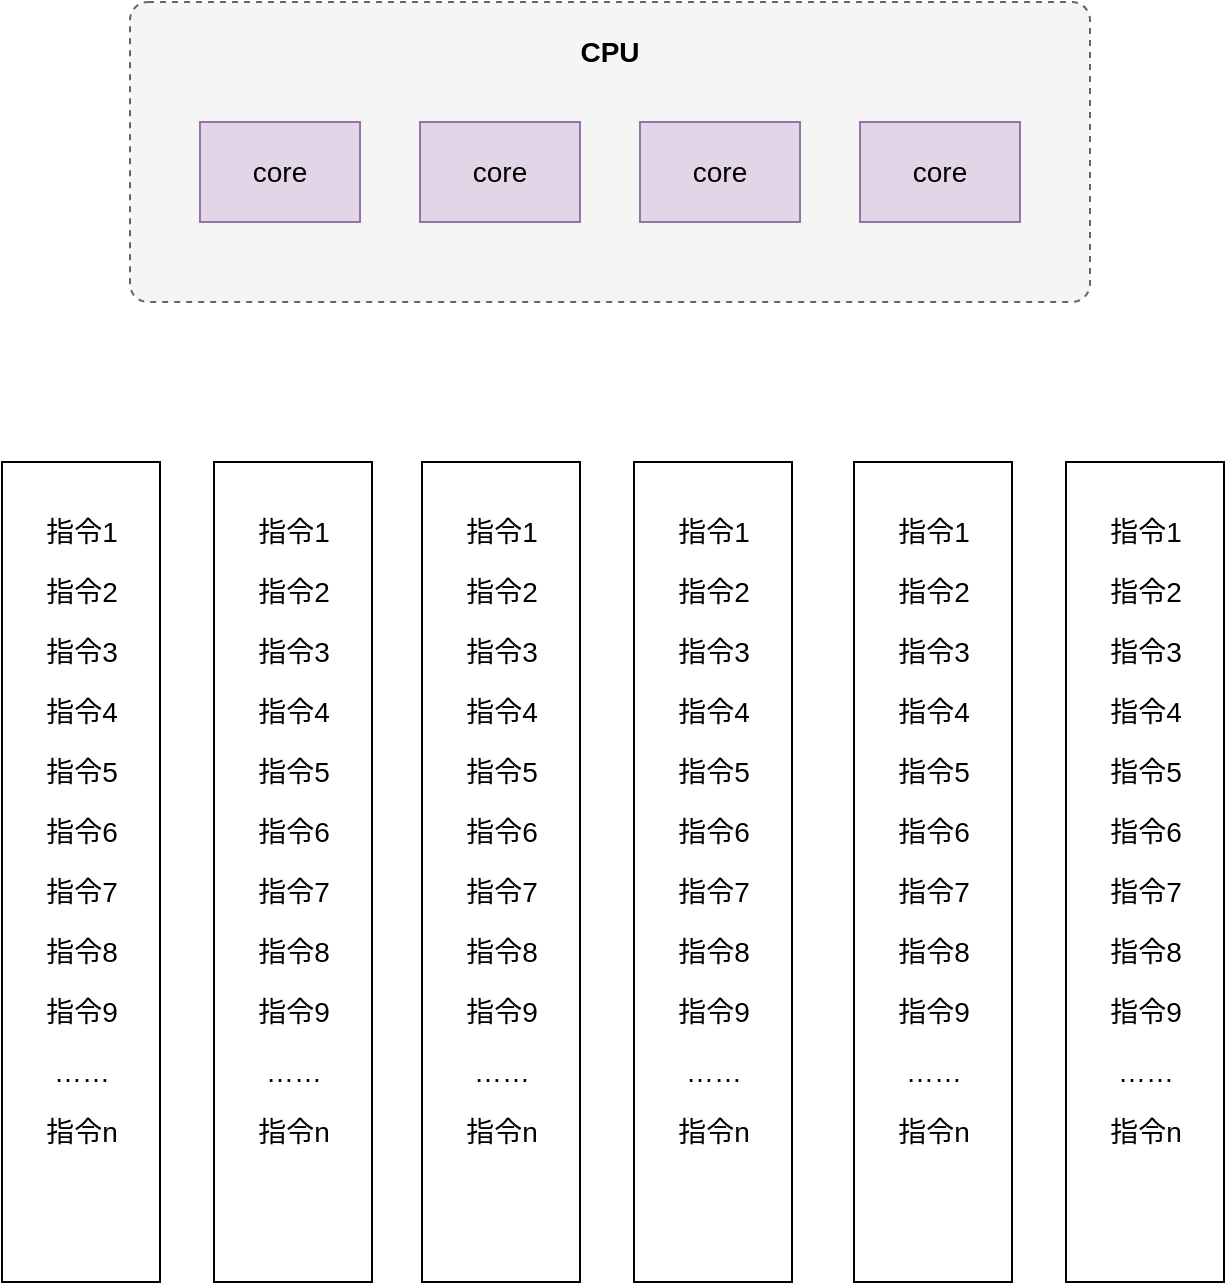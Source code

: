 <mxfile version="20.1.3" type="github">
  <diagram id="yHg9e6FnaKHltq3A6-f5" name="第 1 页">
    <mxGraphModel dx="1305" dy="781" grid="1" gridSize="10" guides="1" tooltips="1" connect="1" arrows="1" fold="1" page="1" pageScale="1" pageWidth="827" pageHeight="1169" math="0" shadow="0">
      <root>
        <mxCell id="0" />
        <mxCell id="1" parent="0" />
        <mxCell id="qmxdAk4o4CNsmubfr80v-1" value="" style="rounded=1;whiteSpace=wrap;html=1;dashed=1;arcSize=6;fillColor=#f5f5f5;fontColor=#333333;strokeColor=#666666;" vertex="1" parent="1">
          <mxGeometry x="174" y="100" width="480" height="150" as="geometry" />
        </mxCell>
        <mxCell id="qmxdAk4o4CNsmubfr80v-2" value="&lt;font style=&quot;font-size: 14px;&quot;&gt;core&lt;/font&gt;" style="rounded=0;whiteSpace=wrap;html=1;fillColor=#e1d5e7;strokeColor=#9673a6;" vertex="1" parent="1">
          <mxGeometry x="209" y="160" width="80" height="50" as="geometry" />
        </mxCell>
        <mxCell id="qmxdAk4o4CNsmubfr80v-3" value="&lt;font style=&quot;font-size: 14px;&quot;&gt;core&lt;/font&gt;" style="rounded=0;whiteSpace=wrap;html=1;fillColor=#e1d5e7;strokeColor=#9673a6;" vertex="1" parent="1">
          <mxGeometry x="319" y="160" width="80" height="50" as="geometry" />
        </mxCell>
        <mxCell id="qmxdAk4o4CNsmubfr80v-4" value="&lt;font style=&quot;font-size: 14px;&quot;&gt;core&lt;/font&gt;" style="rounded=0;whiteSpace=wrap;html=1;fillColor=#e1d5e7;strokeColor=#9673a6;" vertex="1" parent="1">
          <mxGeometry x="429" y="160" width="80" height="50" as="geometry" />
        </mxCell>
        <mxCell id="qmxdAk4o4CNsmubfr80v-5" value="&lt;font style=&quot;font-size: 14px;&quot;&gt;core&lt;/font&gt;" style="rounded=0;whiteSpace=wrap;html=1;fillColor=#e1d5e7;strokeColor=#9673a6;" vertex="1" parent="1">
          <mxGeometry x="539" y="160" width="80" height="50" as="geometry" />
        </mxCell>
        <mxCell id="qmxdAk4o4CNsmubfr80v-6" value="CPU" style="text;html=1;strokeColor=none;fillColor=none;align=center;verticalAlign=middle;whiteSpace=wrap;rounded=0;fontSize=14;fontStyle=1" vertex="1" parent="1">
          <mxGeometry x="384" y="110" width="60" height="30" as="geometry" />
        </mxCell>
        <mxCell id="qmxdAk4o4CNsmubfr80v-7" value="" style="rounded=0;whiteSpace=wrap;html=1;fontSize=14;" vertex="1" parent="1">
          <mxGeometry x="110" y="330" width="79" height="410" as="geometry" />
        </mxCell>
        <mxCell id="qmxdAk4o4CNsmubfr80v-8" value="指令1" style="text;html=1;strokeColor=none;fillColor=none;align=center;verticalAlign=middle;whiteSpace=wrap;rounded=0;fontSize=14;" vertex="1" parent="1">
          <mxGeometry x="119.5" y="350" width="60" height="30" as="geometry" />
        </mxCell>
        <mxCell id="qmxdAk4o4CNsmubfr80v-9" value="指令2" style="text;html=1;strokeColor=none;fillColor=none;align=center;verticalAlign=middle;whiteSpace=wrap;rounded=0;fontSize=14;" vertex="1" parent="1">
          <mxGeometry x="119.5" y="380" width="60" height="30" as="geometry" />
        </mxCell>
        <mxCell id="qmxdAk4o4CNsmubfr80v-10" value="指令3" style="text;html=1;strokeColor=none;fillColor=none;align=center;verticalAlign=middle;whiteSpace=wrap;rounded=0;fontSize=14;" vertex="1" parent="1">
          <mxGeometry x="119.5" y="410" width="60" height="30" as="geometry" />
        </mxCell>
        <mxCell id="qmxdAk4o4CNsmubfr80v-11" value="指令4" style="text;html=1;strokeColor=none;fillColor=none;align=center;verticalAlign=middle;whiteSpace=wrap;rounded=0;fontSize=14;" vertex="1" parent="1">
          <mxGeometry x="119.5" y="440" width="60" height="30" as="geometry" />
        </mxCell>
        <mxCell id="qmxdAk4o4CNsmubfr80v-12" value="指令5" style="text;html=1;strokeColor=none;fillColor=none;align=center;verticalAlign=middle;whiteSpace=wrap;rounded=0;fontSize=14;" vertex="1" parent="1">
          <mxGeometry x="119.5" y="470" width="60" height="30" as="geometry" />
        </mxCell>
        <mxCell id="qmxdAk4o4CNsmubfr80v-13" value="指令6" style="text;html=1;strokeColor=none;fillColor=none;align=center;verticalAlign=middle;whiteSpace=wrap;rounded=0;fontSize=14;" vertex="1" parent="1">
          <mxGeometry x="119.5" y="500" width="60" height="30" as="geometry" />
        </mxCell>
        <mxCell id="qmxdAk4o4CNsmubfr80v-14" value="指令7" style="text;html=1;strokeColor=none;fillColor=none;align=center;verticalAlign=middle;whiteSpace=wrap;rounded=0;fontSize=14;" vertex="1" parent="1">
          <mxGeometry x="119.5" y="530" width="60" height="30" as="geometry" />
        </mxCell>
        <mxCell id="qmxdAk4o4CNsmubfr80v-15" value="指令8" style="text;html=1;strokeColor=none;fillColor=none;align=center;verticalAlign=middle;whiteSpace=wrap;rounded=0;fontSize=14;" vertex="1" parent="1">
          <mxGeometry x="119.5" y="560" width="60" height="30" as="geometry" />
        </mxCell>
        <mxCell id="qmxdAk4o4CNsmubfr80v-16" value="指令9" style="text;html=1;strokeColor=none;fillColor=none;align=center;verticalAlign=middle;whiteSpace=wrap;rounded=0;fontSize=14;" vertex="1" parent="1">
          <mxGeometry x="119.5" y="590" width="60" height="30" as="geometry" />
        </mxCell>
        <mxCell id="qmxdAk4o4CNsmubfr80v-17" value="……" style="text;html=1;strokeColor=none;fillColor=none;align=center;verticalAlign=middle;whiteSpace=wrap;rounded=0;fontSize=14;" vertex="1" parent="1">
          <mxGeometry x="119.5" y="620" width="60" height="30" as="geometry" />
        </mxCell>
        <mxCell id="qmxdAk4o4CNsmubfr80v-18" value="指令n" style="text;html=1;strokeColor=none;fillColor=none;align=center;verticalAlign=middle;whiteSpace=wrap;rounded=0;fontSize=14;" vertex="1" parent="1">
          <mxGeometry x="119.5" y="650" width="60" height="30" as="geometry" />
        </mxCell>
        <mxCell id="qmxdAk4o4CNsmubfr80v-19" value="" style="rounded=0;whiteSpace=wrap;html=1;fontSize=14;" vertex="1" parent="1">
          <mxGeometry x="216" y="330" width="79" height="410" as="geometry" />
        </mxCell>
        <mxCell id="qmxdAk4o4CNsmubfr80v-20" value="指令1" style="text;html=1;strokeColor=none;fillColor=none;align=center;verticalAlign=middle;whiteSpace=wrap;rounded=0;fontSize=14;" vertex="1" parent="1">
          <mxGeometry x="225.5" y="350" width="60" height="30" as="geometry" />
        </mxCell>
        <mxCell id="qmxdAk4o4CNsmubfr80v-21" value="指令2" style="text;html=1;strokeColor=none;fillColor=none;align=center;verticalAlign=middle;whiteSpace=wrap;rounded=0;fontSize=14;" vertex="1" parent="1">
          <mxGeometry x="225.5" y="380" width="60" height="30" as="geometry" />
        </mxCell>
        <mxCell id="qmxdAk4o4CNsmubfr80v-22" value="指令3" style="text;html=1;strokeColor=none;fillColor=none;align=center;verticalAlign=middle;whiteSpace=wrap;rounded=0;fontSize=14;" vertex="1" parent="1">
          <mxGeometry x="225.5" y="410" width="60" height="30" as="geometry" />
        </mxCell>
        <mxCell id="qmxdAk4o4CNsmubfr80v-23" value="指令4" style="text;html=1;strokeColor=none;fillColor=none;align=center;verticalAlign=middle;whiteSpace=wrap;rounded=0;fontSize=14;" vertex="1" parent="1">
          <mxGeometry x="225.5" y="440" width="60" height="30" as="geometry" />
        </mxCell>
        <mxCell id="qmxdAk4o4CNsmubfr80v-24" value="指令5" style="text;html=1;strokeColor=none;fillColor=none;align=center;verticalAlign=middle;whiteSpace=wrap;rounded=0;fontSize=14;" vertex="1" parent="1">
          <mxGeometry x="225.5" y="470" width="60" height="30" as="geometry" />
        </mxCell>
        <mxCell id="qmxdAk4o4CNsmubfr80v-25" value="指令6" style="text;html=1;strokeColor=none;fillColor=none;align=center;verticalAlign=middle;whiteSpace=wrap;rounded=0;fontSize=14;" vertex="1" parent="1">
          <mxGeometry x="225.5" y="500" width="60" height="30" as="geometry" />
        </mxCell>
        <mxCell id="qmxdAk4o4CNsmubfr80v-26" value="指令7" style="text;html=1;strokeColor=none;fillColor=none;align=center;verticalAlign=middle;whiteSpace=wrap;rounded=0;fontSize=14;" vertex="1" parent="1">
          <mxGeometry x="225.5" y="530" width="60" height="30" as="geometry" />
        </mxCell>
        <mxCell id="qmxdAk4o4CNsmubfr80v-27" value="指令8" style="text;html=1;strokeColor=none;fillColor=none;align=center;verticalAlign=middle;whiteSpace=wrap;rounded=0;fontSize=14;" vertex="1" parent="1">
          <mxGeometry x="225.5" y="560" width="60" height="30" as="geometry" />
        </mxCell>
        <mxCell id="qmxdAk4o4CNsmubfr80v-28" value="指令9" style="text;html=1;strokeColor=none;fillColor=none;align=center;verticalAlign=middle;whiteSpace=wrap;rounded=0;fontSize=14;" vertex="1" parent="1">
          <mxGeometry x="225.5" y="590" width="60" height="30" as="geometry" />
        </mxCell>
        <mxCell id="qmxdAk4o4CNsmubfr80v-29" value="……" style="text;html=1;strokeColor=none;fillColor=none;align=center;verticalAlign=middle;whiteSpace=wrap;rounded=0;fontSize=14;" vertex="1" parent="1">
          <mxGeometry x="225.5" y="620" width="60" height="30" as="geometry" />
        </mxCell>
        <mxCell id="qmxdAk4o4CNsmubfr80v-30" value="指令n" style="text;html=1;strokeColor=none;fillColor=none;align=center;verticalAlign=middle;whiteSpace=wrap;rounded=0;fontSize=14;" vertex="1" parent="1">
          <mxGeometry x="225.5" y="650" width="60" height="30" as="geometry" />
        </mxCell>
        <mxCell id="qmxdAk4o4CNsmubfr80v-31" value="" style="rounded=0;whiteSpace=wrap;html=1;fontSize=14;" vertex="1" parent="1">
          <mxGeometry x="320" y="330" width="79" height="410" as="geometry" />
        </mxCell>
        <mxCell id="qmxdAk4o4CNsmubfr80v-32" value="指令1" style="text;html=1;strokeColor=none;fillColor=none;align=center;verticalAlign=middle;whiteSpace=wrap;rounded=0;fontSize=14;" vertex="1" parent="1">
          <mxGeometry x="329.5" y="350" width="60" height="30" as="geometry" />
        </mxCell>
        <mxCell id="qmxdAk4o4CNsmubfr80v-33" value="指令2" style="text;html=1;strokeColor=none;fillColor=none;align=center;verticalAlign=middle;whiteSpace=wrap;rounded=0;fontSize=14;" vertex="1" parent="1">
          <mxGeometry x="329.5" y="380" width="60" height="30" as="geometry" />
        </mxCell>
        <mxCell id="qmxdAk4o4CNsmubfr80v-34" value="指令3" style="text;html=1;strokeColor=none;fillColor=none;align=center;verticalAlign=middle;whiteSpace=wrap;rounded=0;fontSize=14;" vertex="1" parent="1">
          <mxGeometry x="329.5" y="410" width="60" height="30" as="geometry" />
        </mxCell>
        <mxCell id="qmxdAk4o4CNsmubfr80v-35" value="指令4" style="text;html=1;strokeColor=none;fillColor=none;align=center;verticalAlign=middle;whiteSpace=wrap;rounded=0;fontSize=14;" vertex="1" parent="1">
          <mxGeometry x="329.5" y="440" width="60" height="30" as="geometry" />
        </mxCell>
        <mxCell id="qmxdAk4o4CNsmubfr80v-36" value="指令5" style="text;html=1;strokeColor=none;fillColor=none;align=center;verticalAlign=middle;whiteSpace=wrap;rounded=0;fontSize=14;" vertex="1" parent="1">
          <mxGeometry x="329.5" y="470" width="60" height="30" as="geometry" />
        </mxCell>
        <mxCell id="qmxdAk4o4CNsmubfr80v-37" value="指令6" style="text;html=1;strokeColor=none;fillColor=none;align=center;verticalAlign=middle;whiteSpace=wrap;rounded=0;fontSize=14;" vertex="1" parent="1">
          <mxGeometry x="329.5" y="500" width="60" height="30" as="geometry" />
        </mxCell>
        <mxCell id="qmxdAk4o4CNsmubfr80v-38" value="指令7" style="text;html=1;strokeColor=none;fillColor=none;align=center;verticalAlign=middle;whiteSpace=wrap;rounded=0;fontSize=14;" vertex="1" parent="1">
          <mxGeometry x="329.5" y="530" width="60" height="30" as="geometry" />
        </mxCell>
        <mxCell id="qmxdAk4o4CNsmubfr80v-39" value="指令8" style="text;html=1;strokeColor=none;fillColor=none;align=center;verticalAlign=middle;whiteSpace=wrap;rounded=0;fontSize=14;" vertex="1" parent="1">
          <mxGeometry x="329.5" y="560" width="60" height="30" as="geometry" />
        </mxCell>
        <mxCell id="qmxdAk4o4CNsmubfr80v-40" value="指令9" style="text;html=1;strokeColor=none;fillColor=none;align=center;verticalAlign=middle;whiteSpace=wrap;rounded=0;fontSize=14;" vertex="1" parent="1">
          <mxGeometry x="329.5" y="590" width="60" height="30" as="geometry" />
        </mxCell>
        <mxCell id="qmxdAk4o4CNsmubfr80v-41" value="……" style="text;html=1;strokeColor=none;fillColor=none;align=center;verticalAlign=middle;whiteSpace=wrap;rounded=0;fontSize=14;" vertex="1" parent="1">
          <mxGeometry x="329.5" y="620" width="60" height="30" as="geometry" />
        </mxCell>
        <mxCell id="qmxdAk4o4CNsmubfr80v-42" value="指令n" style="text;html=1;strokeColor=none;fillColor=none;align=center;verticalAlign=middle;whiteSpace=wrap;rounded=0;fontSize=14;" vertex="1" parent="1">
          <mxGeometry x="329.5" y="650" width="60" height="30" as="geometry" />
        </mxCell>
        <mxCell id="qmxdAk4o4CNsmubfr80v-43" value="" style="rounded=0;whiteSpace=wrap;html=1;fontSize=14;" vertex="1" parent="1">
          <mxGeometry x="426" y="330" width="79" height="410" as="geometry" />
        </mxCell>
        <mxCell id="qmxdAk4o4CNsmubfr80v-44" value="指令1" style="text;html=1;strokeColor=none;fillColor=none;align=center;verticalAlign=middle;whiteSpace=wrap;rounded=0;fontSize=14;" vertex="1" parent="1">
          <mxGeometry x="435.5" y="350" width="60" height="30" as="geometry" />
        </mxCell>
        <mxCell id="qmxdAk4o4CNsmubfr80v-45" value="指令2" style="text;html=1;strokeColor=none;fillColor=none;align=center;verticalAlign=middle;whiteSpace=wrap;rounded=0;fontSize=14;" vertex="1" parent="1">
          <mxGeometry x="435.5" y="380" width="60" height="30" as="geometry" />
        </mxCell>
        <mxCell id="qmxdAk4o4CNsmubfr80v-46" value="指令3" style="text;html=1;strokeColor=none;fillColor=none;align=center;verticalAlign=middle;whiteSpace=wrap;rounded=0;fontSize=14;" vertex="1" parent="1">
          <mxGeometry x="435.5" y="410" width="60" height="30" as="geometry" />
        </mxCell>
        <mxCell id="qmxdAk4o4CNsmubfr80v-47" value="指令4" style="text;html=1;strokeColor=none;fillColor=none;align=center;verticalAlign=middle;whiteSpace=wrap;rounded=0;fontSize=14;" vertex="1" parent="1">
          <mxGeometry x="435.5" y="440" width="60" height="30" as="geometry" />
        </mxCell>
        <mxCell id="qmxdAk4o4CNsmubfr80v-48" value="指令5" style="text;html=1;strokeColor=none;fillColor=none;align=center;verticalAlign=middle;whiteSpace=wrap;rounded=0;fontSize=14;" vertex="1" parent="1">
          <mxGeometry x="435.5" y="470" width="60" height="30" as="geometry" />
        </mxCell>
        <mxCell id="qmxdAk4o4CNsmubfr80v-49" value="指令6" style="text;html=1;strokeColor=none;fillColor=none;align=center;verticalAlign=middle;whiteSpace=wrap;rounded=0;fontSize=14;" vertex="1" parent="1">
          <mxGeometry x="435.5" y="500" width="60" height="30" as="geometry" />
        </mxCell>
        <mxCell id="qmxdAk4o4CNsmubfr80v-50" value="指令7" style="text;html=1;strokeColor=none;fillColor=none;align=center;verticalAlign=middle;whiteSpace=wrap;rounded=0;fontSize=14;" vertex="1" parent="1">
          <mxGeometry x="435.5" y="530" width="60" height="30" as="geometry" />
        </mxCell>
        <mxCell id="qmxdAk4o4CNsmubfr80v-51" value="指令8" style="text;html=1;strokeColor=none;fillColor=none;align=center;verticalAlign=middle;whiteSpace=wrap;rounded=0;fontSize=14;" vertex="1" parent="1">
          <mxGeometry x="435.5" y="560" width="60" height="30" as="geometry" />
        </mxCell>
        <mxCell id="qmxdAk4o4CNsmubfr80v-52" value="指令9" style="text;html=1;strokeColor=none;fillColor=none;align=center;verticalAlign=middle;whiteSpace=wrap;rounded=0;fontSize=14;" vertex="1" parent="1">
          <mxGeometry x="435.5" y="590" width="60" height="30" as="geometry" />
        </mxCell>
        <mxCell id="qmxdAk4o4CNsmubfr80v-53" value="……" style="text;html=1;strokeColor=none;fillColor=none;align=center;verticalAlign=middle;whiteSpace=wrap;rounded=0;fontSize=14;" vertex="1" parent="1">
          <mxGeometry x="435.5" y="620" width="60" height="30" as="geometry" />
        </mxCell>
        <mxCell id="qmxdAk4o4CNsmubfr80v-54" value="指令n" style="text;html=1;strokeColor=none;fillColor=none;align=center;verticalAlign=middle;whiteSpace=wrap;rounded=0;fontSize=14;" vertex="1" parent="1">
          <mxGeometry x="435.5" y="650" width="60" height="30" as="geometry" />
        </mxCell>
        <mxCell id="qmxdAk4o4CNsmubfr80v-55" value="" style="rounded=0;whiteSpace=wrap;html=1;fontSize=14;" vertex="1" parent="1">
          <mxGeometry x="536" y="330" width="79" height="410" as="geometry" />
        </mxCell>
        <mxCell id="qmxdAk4o4CNsmubfr80v-56" value="指令1" style="text;html=1;strokeColor=none;fillColor=none;align=center;verticalAlign=middle;whiteSpace=wrap;rounded=0;fontSize=14;" vertex="1" parent="1">
          <mxGeometry x="545.5" y="350" width="60" height="30" as="geometry" />
        </mxCell>
        <mxCell id="qmxdAk4o4CNsmubfr80v-57" value="指令2" style="text;html=1;strokeColor=none;fillColor=none;align=center;verticalAlign=middle;whiteSpace=wrap;rounded=0;fontSize=14;" vertex="1" parent="1">
          <mxGeometry x="545.5" y="380" width="60" height="30" as="geometry" />
        </mxCell>
        <mxCell id="qmxdAk4o4CNsmubfr80v-58" value="指令3" style="text;html=1;strokeColor=none;fillColor=none;align=center;verticalAlign=middle;whiteSpace=wrap;rounded=0;fontSize=14;" vertex="1" parent="1">
          <mxGeometry x="545.5" y="410" width="60" height="30" as="geometry" />
        </mxCell>
        <mxCell id="qmxdAk4o4CNsmubfr80v-59" value="指令4" style="text;html=1;strokeColor=none;fillColor=none;align=center;verticalAlign=middle;whiteSpace=wrap;rounded=0;fontSize=14;" vertex="1" parent="1">
          <mxGeometry x="545.5" y="440" width="60" height="30" as="geometry" />
        </mxCell>
        <mxCell id="qmxdAk4o4CNsmubfr80v-60" value="指令5" style="text;html=1;strokeColor=none;fillColor=none;align=center;verticalAlign=middle;whiteSpace=wrap;rounded=0;fontSize=14;" vertex="1" parent="1">
          <mxGeometry x="545.5" y="470" width="60" height="30" as="geometry" />
        </mxCell>
        <mxCell id="qmxdAk4o4CNsmubfr80v-61" value="指令6" style="text;html=1;strokeColor=none;fillColor=none;align=center;verticalAlign=middle;whiteSpace=wrap;rounded=0;fontSize=14;" vertex="1" parent="1">
          <mxGeometry x="545.5" y="500" width="60" height="30" as="geometry" />
        </mxCell>
        <mxCell id="qmxdAk4o4CNsmubfr80v-62" value="指令7" style="text;html=1;strokeColor=none;fillColor=none;align=center;verticalAlign=middle;whiteSpace=wrap;rounded=0;fontSize=14;" vertex="1" parent="1">
          <mxGeometry x="545.5" y="530" width="60" height="30" as="geometry" />
        </mxCell>
        <mxCell id="qmxdAk4o4CNsmubfr80v-63" value="指令8" style="text;html=1;strokeColor=none;fillColor=none;align=center;verticalAlign=middle;whiteSpace=wrap;rounded=0;fontSize=14;" vertex="1" parent="1">
          <mxGeometry x="545.5" y="560" width="60" height="30" as="geometry" />
        </mxCell>
        <mxCell id="qmxdAk4o4CNsmubfr80v-64" value="指令9" style="text;html=1;strokeColor=none;fillColor=none;align=center;verticalAlign=middle;whiteSpace=wrap;rounded=0;fontSize=14;" vertex="1" parent="1">
          <mxGeometry x="545.5" y="590" width="60" height="30" as="geometry" />
        </mxCell>
        <mxCell id="qmxdAk4o4CNsmubfr80v-65" value="……" style="text;html=1;strokeColor=none;fillColor=none;align=center;verticalAlign=middle;whiteSpace=wrap;rounded=0;fontSize=14;" vertex="1" parent="1">
          <mxGeometry x="545.5" y="620" width="60" height="30" as="geometry" />
        </mxCell>
        <mxCell id="qmxdAk4o4CNsmubfr80v-66" value="指令n" style="text;html=1;strokeColor=none;fillColor=none;align=center;verticalAlign=middle;whiteSpace=wrap;rounded=0;fontSize=14;" vertex="1" parent="1">
          <mxGeometry x="545.5" y="650" width="60" height="30" as="geometry" />
        </mxCell>
        <mxCell id="qmxdAk4o4CNsmubfr80v-67" value="" style="rounded=0;whiteSpace=wrap;html=1;fontSize=14;" vertex="1" parent="1">
          <mxGeometry x="642" y="330" width="79" height="410" as="geometry" />
        </mxCell>
        <mxCell id="qmxdAk4o4CNsmubfr80v-68" value="指令1" style="text;html=1;strokeColor=none;fillColor=none;align=center;verticalAlign=middle;whiteSpace=wrap;rounded=0;fontSize=14;" vertex="1" parent="1">
          <mxGeometry x="651.5" y="350" width="60" height="30" as="geometry" />
        </mxCell>
        <mxCell id="qmxdAk4o4CNsmubfr80v-69" value="指令2" style="text;html=1;strokeColor=none;fillColor=none;align=center;verticalAlign=middle;whiteSpace=wrap;rounded=0;fontSize=14;" vertex="1" parent="1">
          <mxGeometry x="651.5" y="380" width="60" height="30" as="geometry" />
        </mxCell>
        <mxCell id="qmxdAk4o4CNsmubfr80v-70" value="指令3" style="text;html=1;strokeColor=none;fillColor=none;align=center;verticalAlign=middle;whiteSpace=wrap;rounded=0;fontSize=14;" vertex="1" parent="1">
          <mxGeometry x="651.5" y="410" width="60" height="30" as="geometry" />
        </mxCell>
        <mxCell id="qmxdAk4o4CNsmubfr80v-71" value="指令4" style="text;html=1;strokeColor=none;fillColor=none;align=center;verticalAlign=middle;whiteSpace=wrap;rounded=0;fontSize=14;" vertex="1" parent="1">
          <mxGeometry x="651.5" y="440" width="60" height="30" as="geometry" />
        </mxCell>
        <mxCell id="qmxdAk4o4CNsmubfr80v-72" value="指令5" style="text;html=1;strokeColor=none;fillColor=none;align=center;verticalAlign=middle;whiteSpace=wrap;rounded=0;fontSize=14;" vertex="1" parent="1">
          <mxGeometry x="651.5" y="470" width="60" height="30" as="geometry" />
        </mxCell>
        <mxCell id="qmxdAk4o4CNsmubfr80v-73" value="指令6" style="text;html=1;strokeColor=none;fillColor=none;align=center;verticalAlign=middle;whiteSpace=wrap;rounded=0;fontSize=14;" vertex="1" parent="1">
          <mxGeometry x="651.5" y="500" width="60" height="30" as="geometry" />
        </mxCell>
        <mxCell id="qmxdAk4o4CNsmubfr80v-74" value="指令7" style="text;html=1;strokeColor=none;fillColor=none;align=center;verticalAlign=middle;whiteSpace=wrap;rounded=0;fontSize=14;" vertex="1" parent="1">
          <mxGeometry x="651.5" y="530" width="60" height="30" as="geometry" />
        </mxCell>
        <mxCell id="qmxdAk4o4CNsmubfr80v-75" value="指令8" style="text;html=1;strokeColor=none;fillColor=none;align=center;verticalAlign=middle;whiteSpace=wrap;rounded=0;fontSize=14;" vertex="1" parent="1">
          <mxGeometry x="651.5" y="560" width="60" height="30" as="geometry" />
        </mxCell>
        <mxCell id="qmxdAk4o4CNsmubfr80v-76" value="指令9" style="text;html=1;strokeColor=none;fillColor=none;align=center;verticalAlign=middle;whiteSpace=wrap;rounded=0;fontSize=14;" vertex="1" parent="1">
          <mxGeometry x="651.5" y="590" width="60" height="30" as="geometry" />
        </mxCell>
        <mxCell id="qmxdAk4o4CNsmubfr80v-77" value="……" style="text;html=1;strokeColor=none;fillColor=none;align=center;verticalAlign=middle;whiteSpace=wrap;rounded=0;fontSize=14;" vertex="1" parent="1">
          <mxGeometry x="651.5" y="620" width="60" height="30" as="geometry" />
        </mxCell>
        <mxCell id="qmxdAk4o4CNsmubfr80v-78" value="指令n" style="text;html=1;strokeColor=none;fillColor=none;align=center;verticalAlign=middle;whiteSpace=wrap;rounded=0;fontSize=14;" vertex="1" parent="1">
          <mxGeometry x="651.5" y="650" width="60" height="30" as="geometry" />
        </mxCell>
      </root>
    </mxGraphModel>
  </diagram>
</mxfile>
